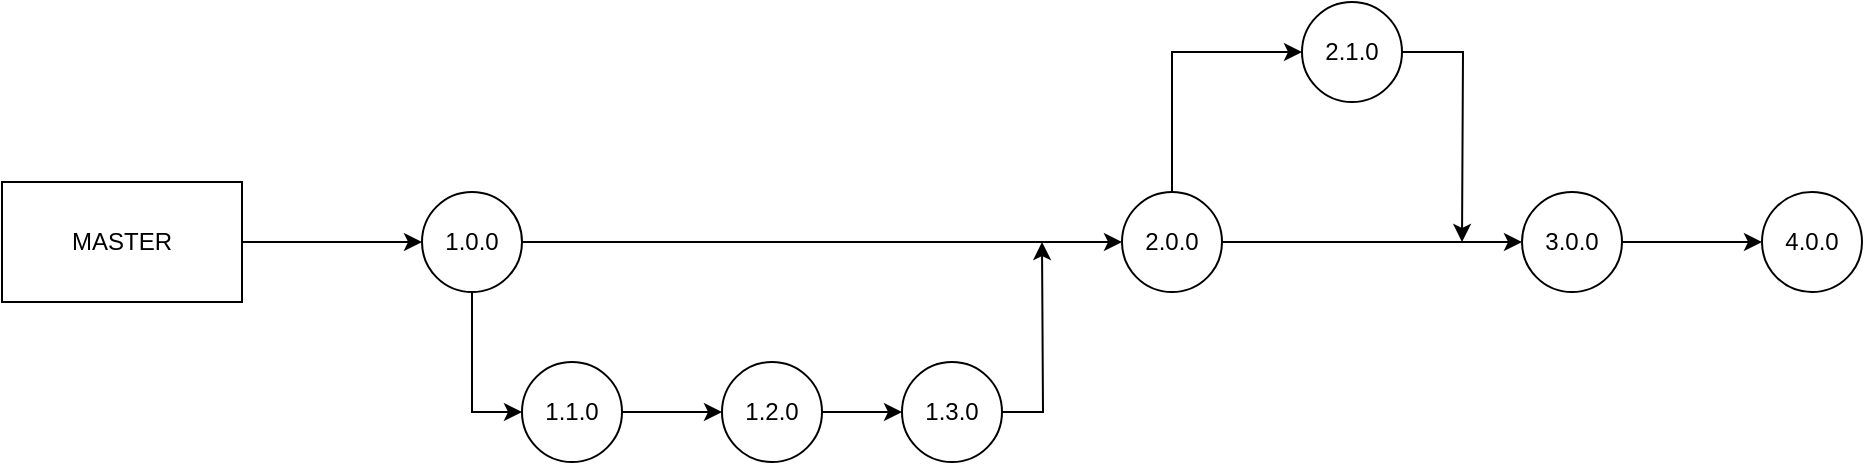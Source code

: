 <mxfile version="23.0.2" type="github">
  <diagram name="Page-1" id="ff44883e-f642-bcb2-894b-16b3d25a3f0b">
    <mxGraphModel dx="1433" dy="589" grid="1" gridSize="10" guides="1" tooltips="1" connect="1" arrows="1" fold="1" page="1" pageScale="1.5" pageWidth="1169" pageHeight="826" background="none" math="0" shadow="0">
      <root>
        <mxCell id="0" style=";html=1;" />
        <mxCell id="1" style=";html=1;" parent="0" />
        <mxCell id="6kGKdRxFfdWVgjmYEBeq-3" style="edgeStyle=orthogonalEdgeStyle;rounded=0;orthogonalLoop=1;jettySize=auto;html=1;exitX=1;exitY=0.5;exitDx=0;exitDy=0;entryX=0;entryY=0.5;entryDx=0;entryDy=0;" edge="1" parent="1" source="6kGKdRxFfdWVgjmYEBeq-1" target="6kGKdRxFfdWVgjmYEBeq-2">
          <mxGeometry relative="1" as="geometry" />
        </mxCell>
        <mxCell id="6kGKdRxFfdWVgjmYEBeq-1" value="MASTER" style="rounded=0;whiteSpace=wrap;html=1;" vertex="1" parent="1">
          <mxGeometry x="150" y="520" width="120" height="60" as="geometry" />
        </mxCell>
        <mxCell id="6kGKdRxFfdWVgjmYEBeq-5" style="edgeStyle=orthogonalEdgeStyle;rounded=0;orthogonalLoop=1;jettySize=auto;html=1;exitX=1;exitY=0.5;exitDx=0;exitDy=0;entryX=0;entryY=0.5;entryDx=0;entryDy=0;" edge="1" parent="1" source="6kGKdRxFfdWVgjmYEBeq-2" target="6kGKdRxFfdWVgjmYEBeq-4">
          <mxGeometry relative="1" as="geometry" />
        </mxCell>
        <mxCell id="6kGKdRxFfdWVgjmYEBeq-7" style="edgeStyle=orthogonalEdgeStyle;rounded=0;orthogonalLoop=1;jettySize=auto;html=1;exitX=0.5;exitY=1;exitDx=0;exitDy=0;entryX=0;entryY=0.5;entryDx=0;entryDy=0;" edge="1" parent="1" source="6kGKdRxFfdWVgjmYEBeq-2" target="6kGKdRxFfdWVgjmYEBeq-6">
          <mxGeometry relative="1" as="geometry" />
        </mxCell>
        <mxCell id="6kGKdRxFfdWVgjmYEBeq-2" value="1.0.0" style="ellipse;whiteSpace=wrap;html=1;aspect=fixed;" vertex="1" parent="1">
          <mxGeometry x="360" y="525" width="50" height="50" as="geometry" />
        </mxCell>
        <mxCell id="6kGKdRxFfdWVgjmYEBeq-14" style="edgeStyle=orthogonalEdgeStyle;rounded=0;orthogonalLoop=1;jettySize=auto;html=1;exitX=0.5;exitY=1;exitDx=0;exitDy=0;entryX=0;entryY=0.5;entryDx=0;entryDy=0;" edge="1" parent="1" source="6kGKdRxFfdWVgjmYEBeq-4" target="6kGKdRxFfdWVgjmYEBeq-13">
          <mxGeometry relative="1" as="geometry">
            <Array as="points">
              <mxPoint x="735" y="455" />
            </Array>
          </mxGeometry>
        </mxCell>
        <mxCell id="6kGKdRxFfdWVgjmYEBeq-16" style="edgeStyle=orthogonalEdgeStyle;rounded=0;orthogonalLoop=1;jettySize=auto;html=1;exitX=1;exitY=0.5;exitDx=0;exitDy=0;entryX=0;entryY=0.5;entryDx=0;entryDy=0;" edge="1" parent="1" source="6kGKdRxFfdWVgjmYEBeq-4" target="6kGKdRxFfdWVgjmYEBeq-15">
          <mxGeometry relative="1" as="geometry" />
        </mxCell>
        <mxCell id="6kGKdRxFfdWVgjmYEBeq-4" value="2.0.0" style="ellipse;whiteSpace=wrap;html=1;aspect=fixed;" vertex="1" parent="1">
          <mxGeometry x="710" y="525" width="50" height="50" as="geometry" />
        </mxCell>
        <mxCell id="6kGKdRxFfdWVgjmYEBeq-9" style="edgeStyle=orthogonalEdgeStyle;rounded=0;orthogonalLoop=1;jettySize=auto;html=1;exitX=1;exitY=0.5;exitDx=0;exitDy=0;entryX=0;entryY=0.5;entryDx=0;entryDy=0;" edge="1" parent="1" source="6kGKdRxFfdWVgjmYEBeq-6" target="6kGKdRxFfdWVgjmYEBeq-8">
          <mxGeometry relative="1" as="geometry" />
        </mxCell>
        <mxCell id="6kGKdRxFfdWVgjmYEBeq-6" value="1.1.0" style="ellipse;whiteSpace=wrap;html=1;aspect=fixed;" vertex="1" parent="1">
          <mxGeometry x="410" y="610" width="50" height="50" as="geometry" />
        </mxCell>
        <mxCell id="6kGKdRxFfdWVgjmYEBeq-11" style="edgeStyle=orthogonalEdgeStyle;rounded=0;orthogonalLoop=1;jettySize=auto;html=1;exitX=1;exitY=0.5;exitDx=0;exitDy=0;entryX=0;entryY=0.5;entryDx=0;entryDy=0;" edge="1" parent="1" source="6kGKdRxFfdWVgjmYEBeq-8" target="6kGKdRxFfdWVgjmYEBeq-10">
          <mxGeometry relative="1" as="geometry" />
        </mxCell>
        <mxCell id="6kGKdRxFfdWVgjmYEBeq-8" value="1.2.0" style="ellipse;whiteSpace=wrap;html=1;aspect=fixed;" vertex="1" parent="1">
          <mxGeometry x="510" y="610" width="50" height="50" as="geometry" />
        </mxCell>
        <mxCell id="6kGKdRxFfdWVgjmYEBeq-12" style="edgeStyle=orthogonalEdgeStyle;rounded=0;orthogonalLoop=1;jettySize=auto;html=1;exitX=1;exitY=0.5;exitDx=0;exitDy=0;" edge="1" parent="1" source="6kGKdRxFfdWVgjmYEBeq-10">
          <mxGeometry relative="1" as="geometry">
            <mxPoint x="670.0" y="550" as="targetPoint" />
          </mxGeometry>
        </mxCell>
        <mxCell id="6kGKdRxFfdWVgjmYEBeq-10" value="1.3.0" style="ellipse;whiteSpace=wrap;html=1;aspect=fixed;" vertex="1" parent="1">
          <mxGeometry x="600" y="610" width="50" height="50" as="geometry" />
        </mxCell>
        <mxCell id="6kGKdRxFfdWVgjmYEBeq-17" style="edgeStyle=orthogonalEdgeStyle;rounded=0;orthogonalLoop=1;jettySize=auto;html=1;exitX=1;exitY=0.5;exitDx=0;exitDy=0;" edge="1" parent="1" source="6kGKdRxFfdWVgjmYEBeq-13">
          <mxGeometry relative="1" as="geometry">
            <mxPoint x="880.0" y="550" as="targetPoint" />
          </mxGeometry>
        </mxCell>
        <mxCell id="6kGKdRxFfdWVgjmYEBeq-13" value="2.1.0" style="ellipse;whiteSpace=wrap;html=1;aspect=fixed;" vertex="1" parent="1">
          <mxGeometry x="800" y="430" width="50" height="50" as="geometry" />
        </mxCell>
        <mxCell id="6kGKdRxFfdWVgjmYEBeq-19" style="edgeStyle=orthogonalEdgeStyle;rounded=0;orthogonalLoop=1;jettySize=auto;html=1;exitX=1;exitY=0.5;exitDx=0;exitDy=0;entryX=0;entryY=0.5;entryDx=0;entryDy=0;" edge="1" parent="1" source="6kGKdRxFfdWVgjmYEBeq-15" target="6kGKdRxFfdWVgjmYEBeq-18">
          <mxGeometry relative="1" as="geometry" />
        </mxCell>
        <mxCell id="6kGKdRxFfdWVgjmYEBeq-15" value="3.0.0" style="ellipse;whiteSpace=wrap;html=1;aspect=fixed;" vertex="1" parent="1">
          <mxGeometry x="910" y="525" width="50" height="50" as="geometry" />
        </mxCell>
        <mxCell id="6kGKdRxFfdWVgjmYEBeq-18" value="4.0.0" style="ellipse;whiteSpace=wrap;html=1;aspect=fixed;" vertex="1" parent="1">
          <mxGeometry x="1030" y="525" width="50" height="50" as="geometry" />
        </mxCell>
      </root>
    </mxGraphModel>
  </diagram>
</mxfile>
